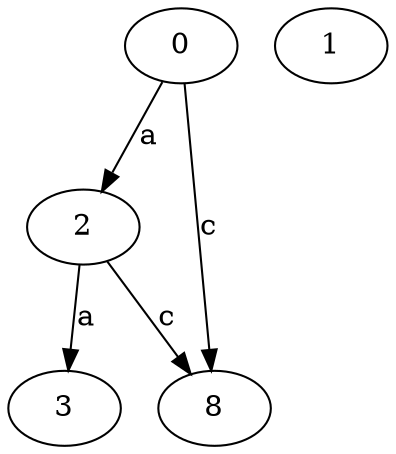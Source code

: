 strict digraph  {
0;
1;
2;
3;
8;
0 -> 2  [label=a];
0 -> 8  [label=c];
2 -> 3  [label=a];
2 -> 8  [label=c];
}
